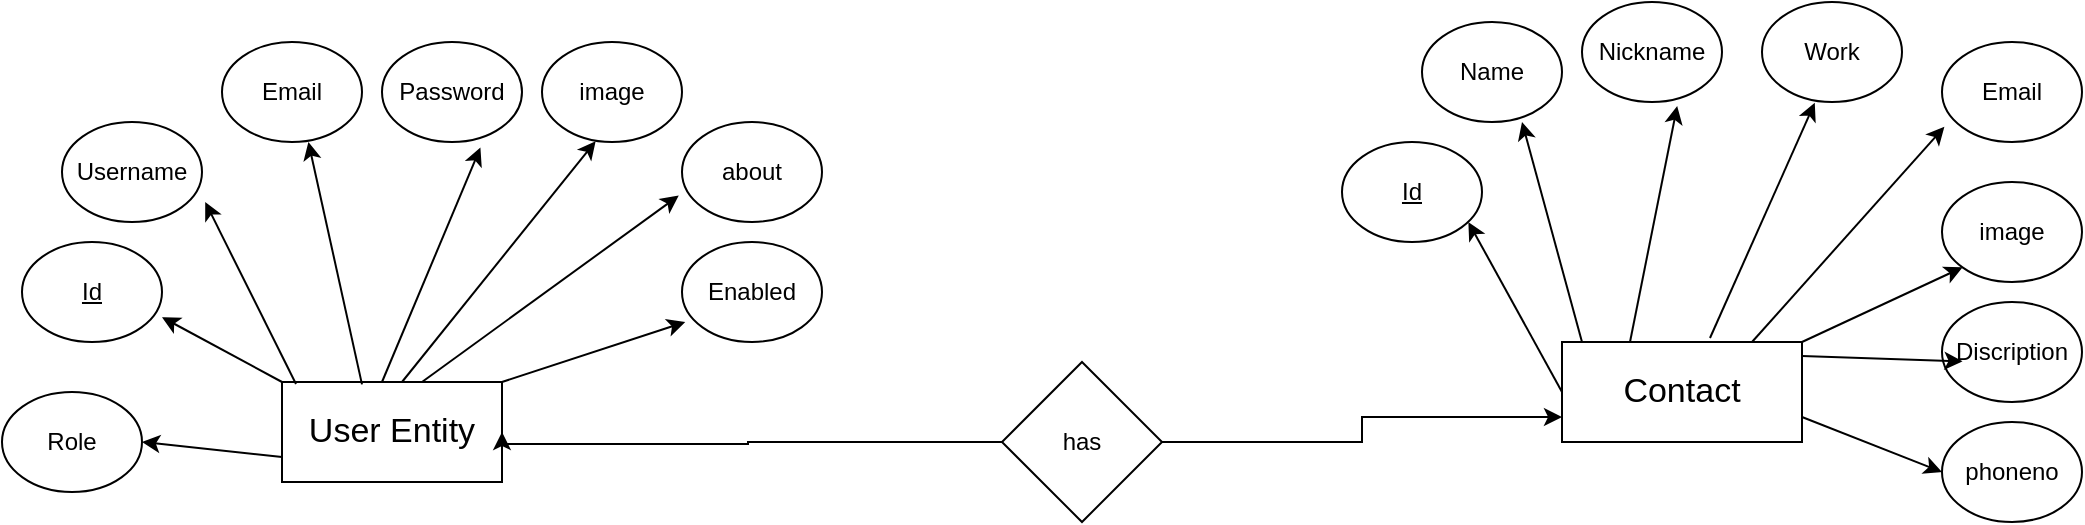 <mxfile version="22.1.15" type="device">
  <diagram name="Page-1" id="bdvllL3MqdSORpxNNWWy">
    <mxGraphModel dx="1900" dy="530" grid="1" gridSize="10" guides="1" tooltips="1" connect="1" arrows="1" fold="1" page="1" pageScale="1" pageWidth="850" pageHeight="1100" math="0" shadow="0">
      <root>
        <mxCell id="0" />
        <mxCell id="1" parent="0" />
        <mxCell id="yTnUio8MwtJnvlWqkW-1-1" value="&lt;font style=&quot;font-size: 17px;&quot;&gt;User Entity&lt;/font&gt;" style="rounded=0;whiteSpace=wrap;html=1;" vertex="1" parent="1">
          <mxGeometry x="40" y="200" width="110" height="50" as="geometry" />
        </mxCell>
        <mxCell id="yTnUio8MwtJnvlWqkW-1-2" value="&lt;font style=&quot;font-size: 17px;&quot;&gt;Contact&lt;/font&gt;" style="rounded=0;whiteSpace=wrap;html=1;" vertex="1" parent="1">
          <mxGeometry x="680" y="180" width="120" height="50" as="geometry" />
        </mxCell>
        <mxCell id="yTnUio8MwtJnvlWqkW-1-3" value="&lt;u&gt;Id&lt;/u&gt;" style="ellipse;whiteSpace=wrap;html=1;" vertex="1" parent="1">
          <mxGeometry x="-90" y="130" width="70" height="50" as="geometry" />
        </mxCell>
        <mxCell id="yTnUio8MwtJnvlWqkW-1-4" value="Username" style="ellipse;whiteSpace=wrap;html=1;" vertex="1" parent="1">
          <mxGeometry x="-70" y="70" width="70" height="50" as="geometry" />
        </mxCell>
        <mxCell id="yTnUio8MwtJnvlWqkW-1-5" value="Email" style="ellipse;whiteSpace=wrap;html=1;" vertex="1" parent="1">
          <mxGeometry x="10" y="30" width="70" height="50" as="geometry" />
        </mxCell>
        <mxCell id="yTnUio8MwtJnvlWqkW-1-7" value="Password" style="ellipse;whiteSpace=wrap;html=1;" vertex="1" parent="1">
          <mxGeometry x="90" y="30" width="70" height="50" as="geometry" />
        </mxCell>
        <mxCell id="yTnUio8MwtJnvlWqkW-1-9" value="image" style="ellipse;whiteSpace=wrap;html=1;" vertex="1" parent="1">
          <mxGeometry x="170" y="30" width="70" height="50" as="geometry" />
        </mxCell>
        <mxCell id="yTnUio8MwtJnvlWqkW-1-13" value="Role" style="ellipse;whiteSpace=wrap;html=1;" vertex="1" parent="1">
          <mxGeometry x="-100" y="205" width="70" height="50" as="geometry" />
        </mxCell>
        <mxCell id="yTnUio8MwtJnvlWqkW-1-14" value="about" style="ellipse;whiteSpace=wrap;html=1;" vertex="1" parent="1">
          <mxGeometry x="240" y="70" width="70" height="50" as="geometry" />
        </mxCell>
        <mxCell id="yTnUio8MwtJnvlWqkW-1-15" value="Enabled" style="ellipse;whiteSpace=wrap;html=1;" vertex="1" parent="1">
          <mxGeometry x="240" y="130" width="70" height="50" as="geometry" />
        </mxCell>
        <mxCell id="yTnUio8MwtJnvlWqkW-1-18" value="" style="endArrow=classic;html=1;rounded=0;entryX=0.023;entryY=0.8;entryDx=0;entryDy=0;entryPerimeter=0;" edge="1" parent="1" target="yTnUio8MwtJnvlWqkW-1-15">
          <mxGeometry width="50" height="50" relative="1" as="geometry">
            <mxPoint x="150" y="200" as="sourcePoint" />
            <mxPoint x="200" y="150" as="targetPoint" />
          </mxGeometry>
        </mxCell>
        <mxCell id="yTnUio8MwtJnvlWqkW-1-19" value="" style="endArrow=classic;html=1;rounded=0;entryX=-0.023;entryY=0.736;entryDx=0;entryDy=0;entryPerimeter=0;" edge="1" parent="1" target="yTnUio8MwtJnvlWqkW-1-14">
          <mxGeometry width="50" height="50" relative="1" as="geometry">
            <mxPoint x="110" y="200" as="sourcePoint" />
            <mxPoint x="202" y="170" as="targetPoint" />
          </mxGeometry>
        </mxCell>
        <mxCell id="yTnUio8MwtJnvlWqkW-1-20" value="" style="endArrow=classic;html=1;rounded=0;entryX=0.383;entryY=0.992;entryDx=0;entryDy=0;entryPerimeter=0;" edge="1" parent="1" target="yTnUio8MwtJnvlWqkW-1-9">
          <mxGeometry width="50" height="50" relative="1" as="geometry">
            <mxPoint x="100" y="200" as="sourcePoint" />
            <mxPoint x="228" y="107" as="targetPoint" />
          </mxGeometry>
        </mxCell>
        <mxCell id="yTnUio8MwtJnvlWqkW-1-21" value="" style="endArrow=classic;html=1;rounded=0;entryX=0.703;entryY=1.056;entryDx=0;entryDy=0;entryPerimeter=0;" edge="1" parent="1" target="yTnUio8MwtJnvlWqkW-1-7">
          <mxGeometry width="50" height="50" relative="1" as="geometry">
            <mxPoint x="90" y="200" as="sourcePoint" />
            <mxPoint x="218" y="107" as="targetPoint" />
          </mxGeometry>
        </mxCell>
        <mxCell id="yTnUio8MwtJnvlWqkW-1-22" value="" style="endArrow=classic;html=1;rounded=0;entryX=0.76;entryY=0.976;entryDx=0;entryDy=0;entryPerimeter=0;" edge="1" parent="1">
          <mxGeometry width="50" height="50" relative="1" as="geometry">
            <mxPoint x="80" y="201.2" as="sourcePoint" />
            <mxPoint x="53.2" y="80.0" as="targetPoint" />
          </mxGeometry>
        </mxCell>
        <mxCell id="yTnUio8MwtJnvlWqkW-1-23" value="" style="endArrow=classic;html=1;rounded=0;entryX=1.023;entryY=0.8;entryDx=0;entryDy=0;entryPerimeter=0;" edge="1" parent="1" target="yTnUio8MwtJnvlWqkW-1-4">
          <mxGeometry width="50" height="50" relative="1" as="geometry">
            <mxPoint x="47" y="201" as="sourcePoint" />
            <mxPoint x="20" y="80" as="targetPoint" />
          </mxGeometry>
        </mxCell>
        <mxCell id="yTnUio8MwtJnvlWqkW-1-24" value="" style="endArrow=classic;html=1;rounded=0;exitX=0;exitY=0;exitDx=0;exitDy=0;entryX=1;entryY=0.752;entryDx=0;entryDy=0;entryPerimeter=0;" edge="1" parent="1" source="yTnUio8MwtJnvlWqkW-1-1" target="yTnUio8MwtJnvlWqkW-1-3">
          <mxGeometry width="50" height="50" relative="1" as="geometry">
            <mxPoint x="30" y="201" as="sourcePoint" />
            <mxPoint x="-20" y="200" as="targetPoint" />
          </mxGeometry>
        </mxCell>
        <mxCell id="yTnUio8MwtJnvlWqkW-1-26" value="" style="endArrow=classic;html=1;rounded=0;exitX=0;exitY=0.75;exitDx=0;exitDy=0;entryX=1;entryY=0.5;entryDx=0;entryDy=0;" edge="1" parent="1" source="yTnUio8MwtJnvlWqkW-1-1" target="yTnUio8MwtJnvlWqkW-1-13">
          <mxGeometry width="50" height="50" relative="1" as="geometry">
            <mxPoint x="50" y="210" as="sourcePoint" />
            <mxPoint x="-10" y="178" as="targetPoint" />
            <Array as="points" />
          </mxGeometry>
        </mxCell>
        <mxCell id="yTnUio8MwtJnvlWqkW-1-27" value="Email" style="ellipse;whiteSpace=wrap;html=1;" vertex="1" parent="1">
          <mxGeometry x="870" y="30" width="70" height="50" as="geometry" />
        </mxCell>
        <mxCell id="yTnUio8MwtJnvlWqkW-1-28" value="Work" style="ellipse;whiteSpace=wrap;html=1;" vertex="1" parent="1">
          <mxGeometry x="780" y="10" width="70" height="50" as="geometry" />
        </mxCell>
        <mxCell id="yTnUio8MwtJnvlWqkW-1-29" value="Nickname" style="ellipse;whiteSpace=wrap;html=1;" vertex="1" parent="1">
          <mxGeometry x="690" y="10" width="70" height="50" as="geometry" />
        </mxCell>
        <mxCell id="yTnUio8MwtJnvlWqkW-1-30" value="Name" style="ellipse;whiteSpace=wrap;html=1;" vertex="1" parent="1">
          <mxGeometry x="610" y="20" width="70" height="50" as="geometry" />
        </mxCell>
        <mxCell id="yTnUio8MwtJnvlWqkW-1-31" value="&lt;u&gt;Id&lt;/u&gt;" style="ellipse;whiteSpace=wrap;html=1;" vertex="1" parent="1">
          <mxGeometry x="570" y="80" width="70" height="50" as="geometry" />
        </mxCell>
        <mxCell id="yTnUio8MwtJnvlWqkW-1-32" value="" style="endArrow=classic;html=1;rounded=0;entryX=0.714;entryY=1.064;entryDx=0;entryDy=0;entryPerimeter=0;exitX=0;exitY=0.5;exitDx=0;exitDy=0;" edge="1" parent="1" source="yTnUio8MwtJnvlWqkW-1-2">
          <mxGeometry width="50" height="50" relative="1" as="geometry">
            <mxPoint x="670" y="226.8" as="sourcePoint" />
            <mxPoint x="633.18" y="120.0" as="targetPoint" />
          </mxGeometry>
        </mxCell>
        <mxCell id="yTnUio8MwtJnvlWqkW-1-33" value="image" style="ellipse;whiteSpace=wrap;html=1;" vertex="1" parent="1">
          <mxGeometry x="870" y="100" width="70" height="50" as="geometry" />
        </mxCell>
        <mxCell id="yTnUio8MwtJnvlWqkW-1-34" value="Discription" style="ellipse;whiteSpace=wrap;html=1;" vertex="1" parent="1">
          <mxGeometry x="870" y="160" width="70" height="50" as="geometry" />
        </mxCell>
        <mxCell id="yTnUio8MwtJnvlWqkW-1-35" value="phoneno" style="ellipse;whiteSpace=wrap;html=1;" vertex="1" parent="1">
          <mxGeometry x="870" y="220" width="70" height="50" as="geometry" />
        </mxCell>
        <mxCell id="yTnUio8MwtJnvlWqkW-1-36" value="" style="endArrow=classic;html=1;rounded=0;entryX=0;entryY=1;entryDx=0;entryDy=0;" edge="1" parent="1">
          <mxGeometry width="50" height="50" relative="1" as="geometry">
            <mxPoint x="800" y="187" as="sourcePoint" />
            <mxPoint x="880.251" y="189.678" as="targetPoint" />
          </mxGeometry>
        </mxCell>
        <mxCell id="yTnUio8MwtJnvlWqkW-1-37" value="" style="endArrow=classic;html=1;rounded=0;entryX=0;entryY=0.5;entryDx=0;entryDy=0;exitX=1;exitY=0.75;exitDx=0;exitDy=0;" edge="1" parent="1" source="yTnUio8MwtJnvlWqkW-1-2" target="yTnUio8MwtJnvlWqkW-1-35">
          <mxGeometry width="50" height="50" relative="1" as="geometry">
            <mxPoint x="810" y="210" as="sourcePoint" />
            <mxPoint x="890" y="213" as="targetPoint" />
            <Array as="points" />
          </mxGeometry>
        </mxCell>
        <mxCell id="yTnUio8MwtJnvlWqkW-1-38" value="" style="endArrow=classic;html=1;rounded=0;entryX=0;entryY=1;entryDx=0;entryDy=0;" edge="1" parent="1" target="yTnUio8MwtJnvlWqkW-1-33">
          <mxGeometry width="50" height="50" relative="1" as="geometry">
            <mxPoint x="800" y="180" as="sourcePoint" />
            <mxPoint x="880" y="183" as="targetPoint" />
          </mxGeometry>
        </mxCell>
        <mxCell id="yTnUio8MwtJnvlWqkW-1-39" value="" style="endArrow=classic;html=1;rounded=0;entryX=0.017;entryY=0.848;entryDx=0;entryDy=0;entryPerimeter=0;" edge="1" parent="1" target="yTnUio8MwtJnvlWqkW-1-27">
          <mxGeometry width="50" height="50" relative="1" as="geometry">
            <mxPoint x="775" y="180" as="sourcePoint" />
            <mxPoint x="855" y="143" as="targetPoint" />
          </mxGeometry>
        </mxCell>
        <mxCell id="yTnUio8MwtJnvlWqkW-1-40" value="" style="endArrow=classic;html=1;rounded=0;entryX=0.377;entryY=1.008;entryDx=0;entryDy=0;entryPerimeter=0;" edge="1" parent="1" target="yTnUio8MwtJnvlWqkW-1-28">
          <mxGeometry width="50" height="50" relative="1" as="geometry">
            <mxPoint x="754" y="178" as="sourcePoint" />
            <mxPoint x="850" y="70" as="targetPoint" />
          </mxGeometry>
        </mxCell>
        <mxCell id="yTnUio8MwtJnvlWqkW-1-41" value="" style="endArrow=classic;html=1;rounded=0;entryX=0.68;entryY=1.04;entryDx=0;entryDy=0;entryPerimeter=0;" edge="1" parent="1" target="yTnUio8MwtJnvlWqkW-1-29">
          <mxGeometry width="50" height="50" relative="1" as="geometry">
            <mxPoint x="714" y="180" as="sourcePoint" />
            <mxPoint x="766" y="62" as="targetPoint" />
          </mxGeometry>
        </mxCell>
        <mxCell id="yTnUio8MwtJnvlWqkW-1-42" value="" style="endArrow=classic;html=1;rounded=0;entryX=0.714;entryY=1.064;entryDx=0;entryDy=0;entryPerimeter=0;" edge="1" parent="1">
          <mxGeometry width="50" height="50" relative="1" as="geometry">
            <mxPoint x="690" y="180" as="sourcePoint" />
            <mxPoint x="660" y="70.0" as="targetPoint" />
          </mxGeometry>
        </mxCell>
        <mxCell id="yTnUio8MwtJnvlWqkW-1-44" style="edgeStyle=orthogonalEdgeStyle;rounded=0;orthogonalLoop=1;jettySize=auto;html=1;entryX=1;entryY=0.5;entryDx=0;entryDy=0;" edge="1" parent="1" source="yTnUio8MwtJnvlWqkW-1-43" target="yTnUio8MwtJnvlWqkW-1-1">
          <mxGeometry relative="1" as="geometry">
            <mxPoint x="160" y="230" as="targetPoint" />
            <Array as="points">
              <mxPoint x="273" y="230" />
              <mxPoint x="273" y="231" />
              <mxPoint x="150" y="231" />
            </Array>
          </mxGeometry>
        </mxCell>
        <mxCell id="yTnUio8MwtJnvlWqkW-1-45" style="edgeStyle=orthogonalEdgeStyle;rounded=0;orthogonalLoop=1;jettySize=auto;html=1;entryX=0;entryY=0.75;entryDx=0;entryDy=0;" edge="1" parent="1" source="yTnUio8MwtJnvlWqkW-1-43" target="yTnUio8MwtJnvlWqkW-1-2">
          <mxGeometry relative="1" as="geometry" />
        </mxCell>
        <mxCell id="yTnUio8MwtJnvlWqkW-1-43" value="has" style="rhombus;whiteSpace=wrap;html=1;" vertex="1" parent="1">
          <mxGeometry x="400" y="190" width="80" height="80" as="geometry" />
        </mxCell>
      </root>
    </mxGraphModel>
  </diagram>
</mxfile>
